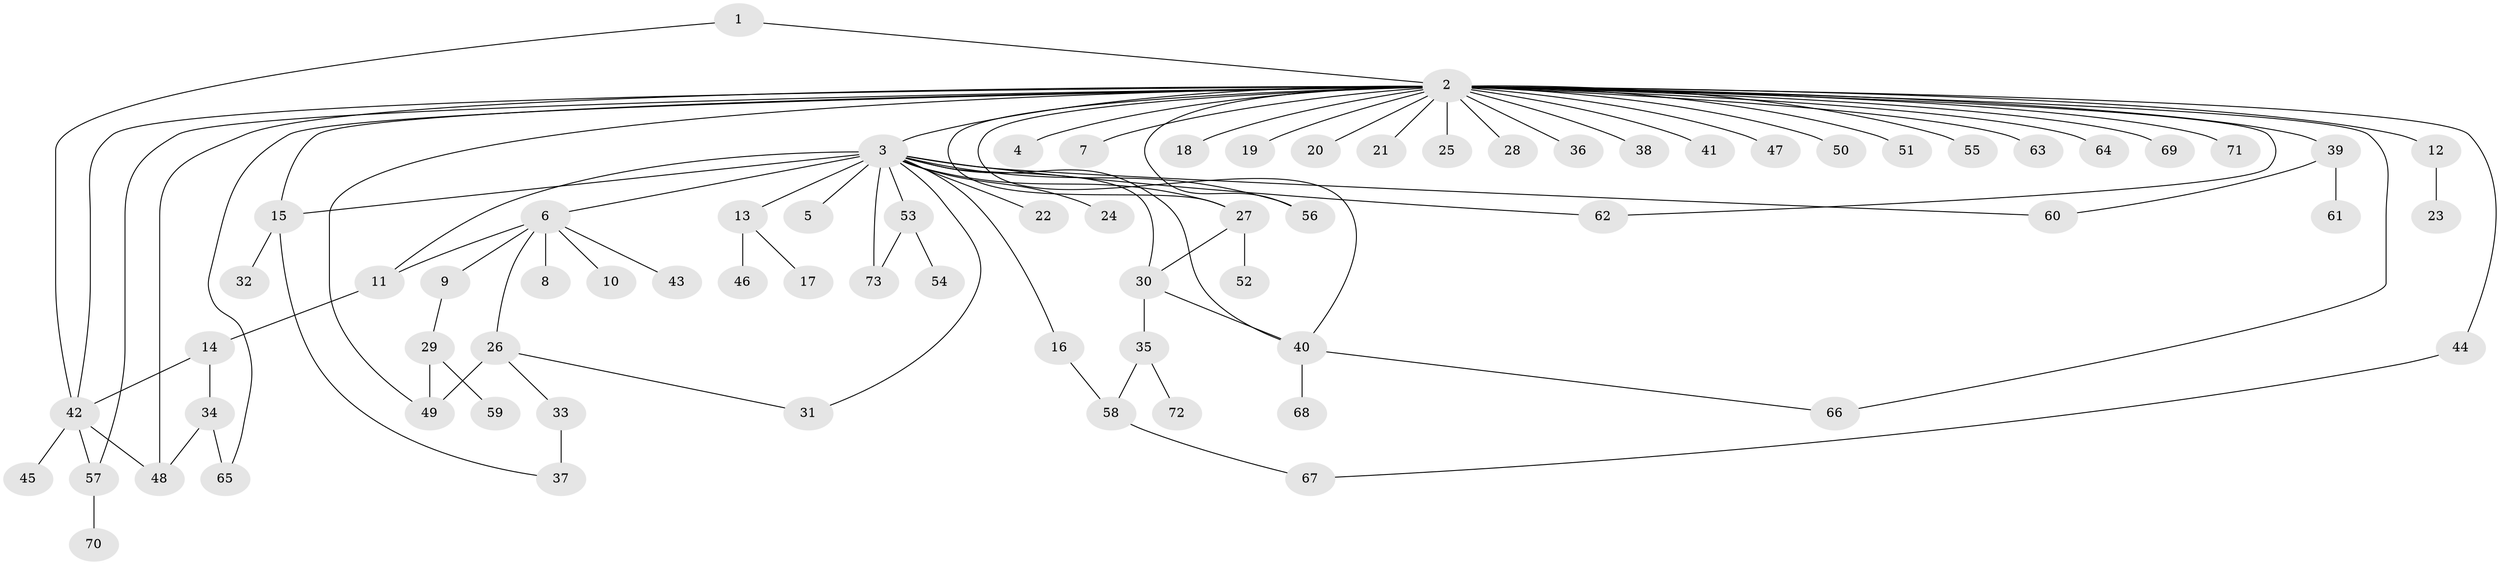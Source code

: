 // original degree distribution, {3: 0.09917355371900827, 41: 0.008264462809917356, 19: 0.008264462809917356, 1: 0.4793388429752066, 2: 0.2809917355371901, 8: 0.01652892561983471, 5: 0.049586776859504134, 4: 0.05785123966942149}
// Generated by graph-tools (version 1.1) at 2025/50/03/04/25 22:50:10]
// undirected, 73 vertices, 95 edges
graph export_dot {
  node [color=gray90,style=filled];
  1;
  2;
  3;
  4;
  5;
  6;
  7;
  8;
  9;
  10;
  11;
  12;
  13;
  14;
  15;
  16;
  17;
  18;
  19;
  20;
  21;
  22;
  23;
  24;
  25;
  26;
  27;
  28;
  29;
  30;
  31;
  32;
  33;
  34;
  35;
  36;
  37;
  38;
  39;
  40;
  41;
  42;
  43;
  44;
  45;
  46;
  47;
  48;
  49;
  50;
  51;
  52;
  53;
  54;
  55;
  56;
  57;
  58;
  59;
  60;
  61;
  62;
  63;
  64;
  65;
  66;
  67;
  68;
  69;
  70;
  71;
  72;
  73;
  1 -- 2 [weight=1.0];
  1 -- 42 [weight=1.0];
  2 -- 3 [weight=1.0];
  2 -- 4 [weight=1.0];
  2 -- 7 [weight=1.0];
  2 -- 12 [weight=1.0];
  2 -- 15 [weight=1.0];
  2 -- 18 [weight=2.0];
  2 -- 19 [weight=1.0];
  2 -- 20 [weight=1.0];
  2 -- 21 [weight=1.0];
  2 -- 25 [weight=2.0];
  2 -- 27 [weight=1.0];
  2 -- 28 [weight=1.0];
  2 -- 36 [weight=1.0];
  2 -- 38 [weight=1.0];
  2 -- 39 [weight=1.0];
  2 -- 40 [weight=1.0];
  2 -- 41 [weight=1.0];
  2 -- 42 [weight=1.0];
  2 -- 44 [weight=1.0];
  2 -- 47 [weight=1.0];
  2 -- 48 [weight=1.0];
  2 -- 49 [weight=1.0];
  2 -- 50 [weight=1.0];
  2 -- 51 [weight=1.0];
  2 -- 55 [weight=1.0];
  2 -- 56 [weight=1.0];
  2 -- 57 [weight=1.0];
  2 -- 62 [weight=1.0];
  2 -- 63 [weight=1.0];
  2 -- 64 [weight=1.0];
  2 -- 65 [weight=1.0];
  2 -- 66 [weight=1.0];
  2 -- 69 [weight=1.0];
  2 -- 71 [weight=1.0];
  3 -- 5 [weight=1.0];
  3 -- 6 [weight=1.0];
  3 -- 11 [weight=1.0];
  3 -- 13 [weight=1.0];
  3 -- 15 [weight=1.0];
  3 -- 16 [weight=1.0];
  3 -- 22 [weight=1.0];
  3 -- 24 [weight=1.0];
  3 -- 27 [weight=1.0];
  3 -- 30 [weight=1.0];
  3 -- 31 [weight=1.0];
  3 -- 40 [weight=1.0];
  3 -- 53 [weight=1.0];
  3 -- 56 [weight=1.0];
  3 -- 60 [weight=1.0];
  3 -- 62 [weight=1.0];
  3 -- 73 [weight=1.0];
  6 -- 8 [weight=1.0];
  6 -- 9 [weight=1.0];
  6 -- 10 [weight=1.0];
  6 -- 11 [weight=1.0];
  6 -- 26 [weight=1.0];
  6 -- 43 [weight=1.0];
  9 -- 29 [weight=1.0];
  11 -- 14 [weight=2.0];
  12 -- 23 [weight=1.0];
  13 -- 17 [weight=1.0];
  13 -- 46 [weight=1.0];
  14 -- 34 [weight=1.0];
  14 -- 42 [weight=1.0];
  15 -- 32 [weight=1.0];
  15 -- 37 [weight=1.0];
  16 -- 58 [weight=1.0];
  26 -- 31 [weight=1.0];
  26 -- 33 [weight=1.0];
  26 -- 49 [weight=4.0];
  27 -- 30 [weight=1.0];
  27 -- 52 [weight=1.0];
  29 -- 49 [weight=1.0];
  29 -- 59 [weight=1.0];
  30 -- 35 [weight=1.0];
  30 -- 40 [weight=1.0];
  33 -- 37 [weight=3.0];
  34 -- 48 [weight=1.0];
  34 -- 65 [weight=2.0];
  35 -- 58 [weight=1.0];
  35 -- 72 [weight=1.0];
  39 -- 60 [weight=1.0];
  39 -- 61 [weight=1.0];
  40 -- 66 [weight=1.0];
  40 -- 68 [weight=1.0];
  42 -- 45 [weight=1.0];
  42 -- 48 [weight=1.0];
  42 -- 57 [weight=1.0];
  44 -- 67 [weight=1.0];
  53 -- 54 [weight=2.0];
  53 -- 73 [weight=1.0];
  57 -- 70 [weight=1.0];
  58 -- 67 [weight=1.0];
}

